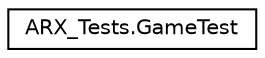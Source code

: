 digraph "Graphical Class Hierarchy"
{
 // LATEX_PDF_SIZE
  edge [fontname="Helvetica",fontsize="10",labelfontname="Helvetica",labelfontsize="10"];
  node [fontname="Helvetica",fontsize="10",shape=record];
  rankdir="LR";
  Node0 [label="ARX_Tests.GameTest",height=0.2,width=0.4,color="black", fillcolor="white", style="filled",URL="$class_a_r_x___tests_1_1_game_test.html",tooltip="Empty for the moment, come back later !"];
}
